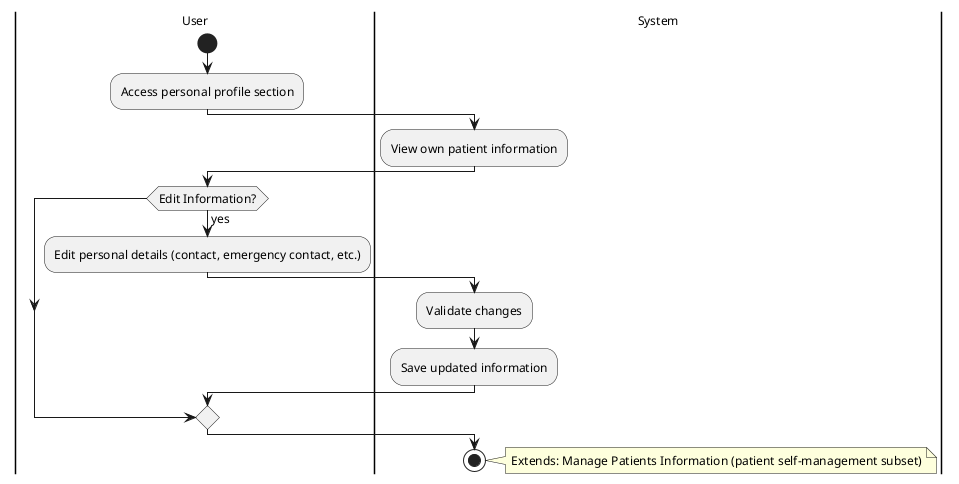 @startuml Manage Patient Information Activity Diagram

skinparam defaultFontName "Times New Roman"
skinparam defaultFontSize 12

|User|

start

:Access personal profile section;

|System|

:View own patient information;

|User|

if (Edit Information?) then (yes)

  :Edit personal details (contact, emergency contact, etc.);

  |System|

  :Validate changes;

  :Save updated information;

endif

stop

note right
  Extends: Manage Patients Information (patient self-management subset)
end note

@enduml